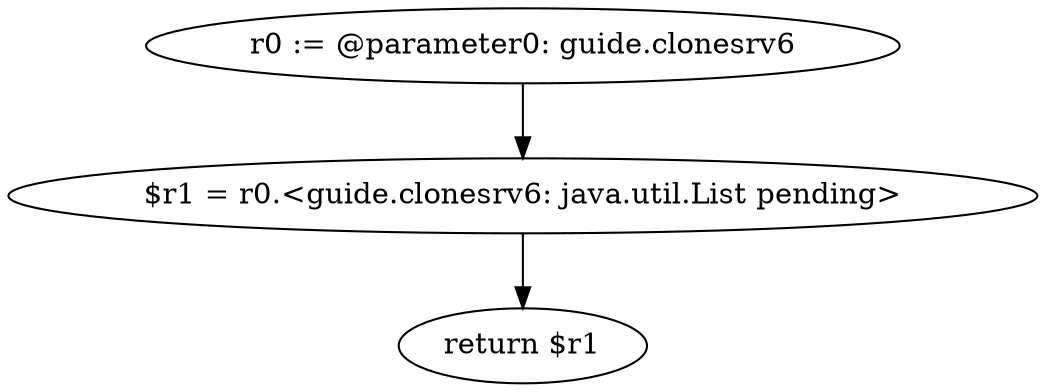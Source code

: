 digraph "unitGraph" {
    "r0 := @parameter0: guide.clonesrv6"
    "$r1 = r0.<guide.clonesrv6: java.util.List pending>"
    "return $r1"
    "r0 := @parameter0: guide.clonesrv6"->"$r1 = r0.<guide.clonesrv6: java.util.List pending>";
    "$r1 = r0.<guide.clonesrv6: java.util.List pending>"->"return $r1";
}

